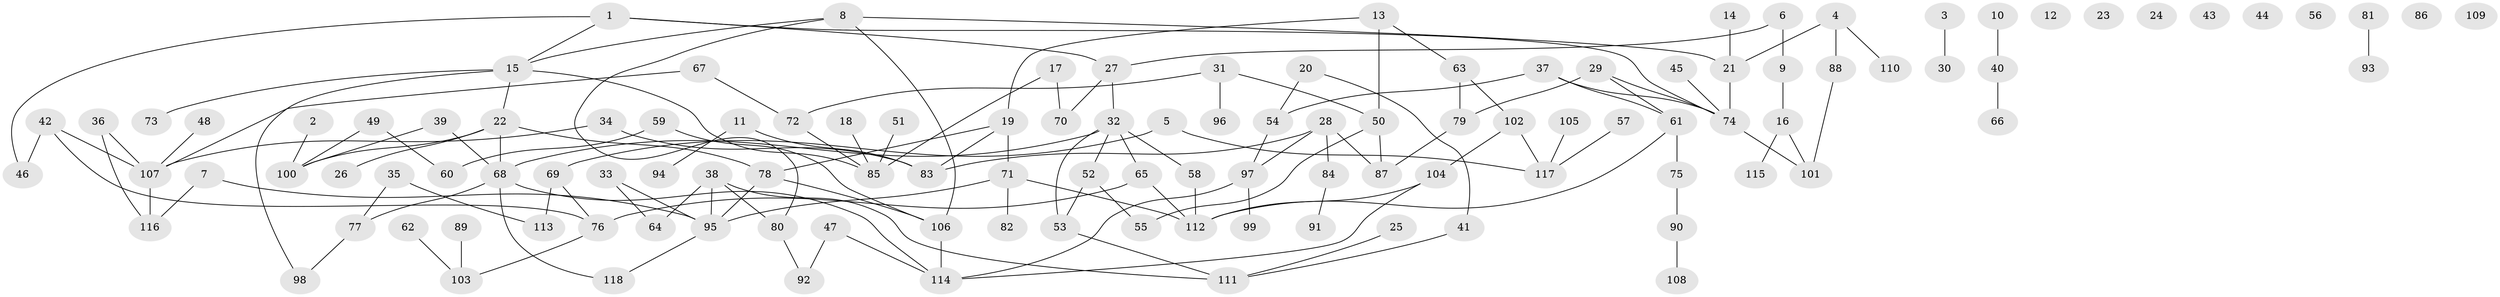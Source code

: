 // Generated by graph-tools (version 1.1) at 2025/00/03/09/25 03:00:55]
// undirected, 118 vertices, 144 edges
graph export_dot {
graph [start="1"]
  node [color=gray90,style=filled];
  1;
  2;
  3;
  4;
  5;
  6;
  7;
  8;
  9;
  10;
  11;
  12;
  13;
  14;
  15;
  16;
  17;
  18;
  19;
  20;
  21;
  22;
  23;
  24;
  25;
  26;
  27;
  28;
  29;
  30;
  31;
  32;
  33;
  34;
  35;
  36;
  37;
  38;
  39;
  40;
  41;
  42;
  43;
  44;
  45;
  46;
  47;
  48;
  49;
  50;
  51;
  52;
  53;
  54;
  55;
  56;
  57;
  58;
  59;
  60;
  61;
  62;
  63;
  64;
  65;
  66;
  67;
  68;
  69;
  70;
  71;
  72;
  73;
  74;
  75;
  76;
  77;
  78;
  79;
  80;
  81;
  82;
  83;
  84;
  85;
  86;
  87;
  88;
  89;
  90;
  91;
  92;
  93;
  94;
  95;
  96;
  97;
  98;
  99;
  100;
  101;
  102;
  103;
  104;
  105;
  106;
  107;
  108;
  109;
  110;
  111;
  112;
  113;
  114;
  115;
  116;
  117;
  118;
  1 -- 15;
  1 -- 27;
  1 -- 46;
  1 -- 74;
  2 -- 100;
  3 -- 30;
  4 -- 21;
  4 -- 88;
  4 -- 110;
  5 -- 69;
  5 -- 117;
  6 -- 9;
  6 -- 27;
  7 -- 95;
  7 -- 116;
  8 -- 15;
  8 -- 21;
  8 -- 80;
  8 -- 106;
  9 -- 16;
  10 -- 40;
  11 -- 83;
  11 -- 94;
  13 -- 19;
  13 -- 50;
  13 -- 63;
  14 -- 21;
  15 -- 22;
  15 -- 73;
  15 -- 85;
  15 -- 98;
  16 -- 101;
  16 -- 115;
  17 -- 70;
  17 -- 85;
  18 -- 85;
  19 -- 71;
  19 -- 78;
  19 -- 83;
  20 -- 41;
  20 -- 54;
  21 -- 74;
  22 -- 26;
  22 -- 68;
  22 -- 78;
  22 -- 100;
  25 -- 111;
  27 -- 32;
  27 -- 70;
  28 -- 83;
  28 -- 84;
  28 -- 87;
  28 -- 97;
  29 -- 61;
  29 -- 74;
  29 -- 79;
  31 -- 50;
  31 -- 72;
  31 -- 96;
  32 -- 52;
  32 -- 53;
  32 -- 58;
  32 -- 65;
  32 -- 68;
  33 -- 64;
  33 -- 95;
  34 -- 83;
  34 -- 107;
  35 -- 77;
  35 -- 113;
  36 -- 107;
  36 -- 116;
  37 -- 54;
  37 -- 61;
  37 -- 74;
  38 -- 64;
  38 -- 80;
  38 -- 95;
  38 -- 111;
  39 -- 68;
  39 -- 100;
  40 -- 66;
  41 -- 111;
  42 -- 46;
  42 -- 76;
  42 -- 107;
  45 -- 74;
  47 -- 92;
  47 -- 114;
  48 -- 107;
  49 -- 60;
  49 -- 100;
  50 -- 55;
  50 -- 87;
  51 -- 85;
  52 -- 53;
  52 -- 55;
  53 -- 111;
  54 -- 97;
  57 -- 117;
  58 -- 112;
  59 -- 60;
  59 -- 106;
  61 -- 75;
  61 -- 112;
  62 -- 103;
  63 -- 79;
  63 -- 102;
  65 -- 76;
  65 -- 112;
  67 -- 72;
  67 -- 107;
  68 -- 77;
  68 -- 114;
  68 -- 118;
  69 -- 76;
  69 -- 113;
  71 -- 82;
  71 -- 95;
  71 -- 112;
  72 -- 85;
  74 -- 101;
  75 -- 90;
  76 -- 103;
  77 -- 98;
  78 -- 95;
  78 -- 106;
  79 -- 87;
  80 -- 92;
  81 -- 93;
  84 -- 91;
  88 -- 101;
  89 -- 103;
  90 -- 108;
  95 -- 118;
  97 -- 99;
  97 -- 114;
  102 -- 104;
  102 -- 117;
  104 -- 112;
  104 -- 114;
  105 -- 117;
  106 -- 114;
  107 -- 116;
}
